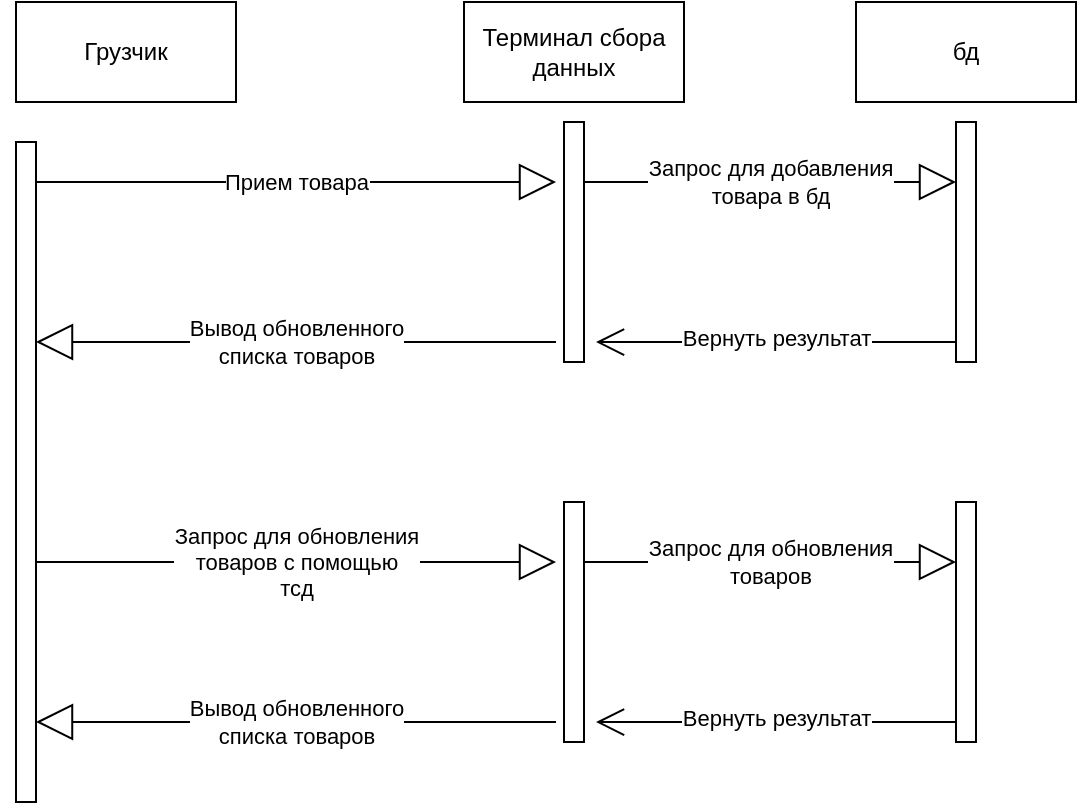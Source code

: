 <mxfile version="24.4.4" type="device">
  <diagram name="Page-1" id="Sj2x6cW2y5JQ7Eo2TBlC">
    <mxGraphModel dx="628" dy="636" grid="1" gridSize="10" guides="1" tooltips="1" connect="1" arrows="1" fold="1" page="1" pageScale="1" pageWidth="827" pageHeight="1169" math="0" shadow="0">
      <root>
        <mxCell id="0" />
        <mxCell id="1" parent="0" />
        <mxCell id="gwOjxGkQuXVdQYi5bwYu-195" value="Грузчик" style="html=1;whiteSpace=wrap;" vertex="1" parent="1">
          <mxGeometry x="80" y="70" width="110" height="50" as="geometry" />
        </mxCell>
        <mxCell id="gwOjxGkQuXVdQYi5bwYu-196" value="" style="html=1;points=[[0,0,0,0,5],[0,1,0,0,-5],[1,0,0,0,5],[1,1,0,0,-5]];perimeter=orthogonalPerimeter;outlineConnect=0;targetShapes=umlLifeline;portConstraint=eastwest;newEdgeStyle={&quot;curved&quot;:0,&quot;rounded&quot;:0};" vertex="1" parent="1">
          <mxGeometry x="80" y="140" width="10" height="330" as="geometry" />
        </mxCell>
        <mxCell id="gwOjxGkQuXVdQYi5bwYu-197" value="Терминал сбора&lt;br&gt;данных" style="html=1;whiteSpace=wrap;" vertex="1" parent="1">
          <mxGeometry x="304" y="70" width="110" height="50" as="geometry" />
        </mxCell>
        <mxCell id="gwOjxGkQuXVdQYi5bwYu-198" value="бд" style="html=1;whiteSpace=wrap;" vertex="1" parent="1">
          <mxGeometry x="500" y="70" width="110" height="50" as="geometry" />
        </mxCell>
        <mxCell id="gwOjxGkQuXVdQYi5bwYu-199" value="Прием товара" style="endArrow=block;endSize=16;endFill=0;html=1;rounded=0;" edge="1" parent="1">
          <mxGeometry width="160" relative="1" as="geometry">
            <mxPoint x="90" y="160" as="sourcePoint" />
            <mxPoint x="350" y="160" as="targetPoint" />
          </mxGeometry>
        </mxCell>
        <mxCell id="gwOjxGkQuXVdQYi5bwYu-200" value="" style="html=1;points=[[0,0,0,0,5],[0,1,0,0,-5],[1,0,0,0,5],[1,1,0,0,-5]];perimeter=orthogonalPerimeter;outlineConnect=0;targetShapes=umlLifeline;portConstraint=eastwest;newEdgeStyle={&quot;curved&quot;:0,&quot;rounded&quot;:0};" vertex="1" parent="1">
          <mxGeometry x="354" y="130" width="10" height="120" as="geometry" />
        </mxCell>
        <mxCell id="gwOjxGkQuXVdQYi5bwYu-201" value="" style="html=1;points=[[0,0,0,0,5],[0,1,0,0,-5],[1,0,0,0,5],[1,1,0,0,-5]];perimeter=orthogonalPerimeter;outlineConnect=0;targetShapes=umlLifeline;portConstraint=eastwest;newEdgeStyle={&quot;curved&quot;:0,&quot;rounded&quot;:0};" vertex="1" parent="1">
          <mxGeometry x="550" y="130" width="10" height="120" as="geometry" />
        </mxCell>
        <mxCell id="gwOjxGkQuXVdQYi5bwYu-202" value="Запрос для добавления&lt;br&gt;товара в бд" style="endArrow=block;endSize=16;endFill=0;html=1;rounded=0;" edge="1" parent="1">
          <mxGeometry width="160" relative="1" as="geometry">
            <mxPoint x="364" y="160" as="sourcePoint" />
            <mxPoint x="550" y="160" as="targetPoint" />
          </mxGeometry>
        </mxCell>
        <mxCell id="gwOjxGkQuXVdQYi5bwYu-203" value="" style="endArrow=open;endFill=1;endSize=12;html=1;rounded=0;entryX=1.6;entryY=0.917;entryDx=0;entryDy=0;entryPerimeter=0;" edge="1" parent="1" source="gwOjxGkQuXVdQYi5bwYu-201" target="gwOjxGkQuXVdQYi5bwYu-200">
          <mxGeometry width="160" relative="1" as="geometry">
            <mxPoint x="270" y="300" as="sourcePoint" />
            <mxPoint x="430" y="300" as="targetPoint" />
          </mxGeometry>
        </mxCell>
        <mxCell id="gwOjxGkQuXVdQYi5bwYu-220" value="Вернуть результат" style="edgeLabel;html=1;align=center;verticalAlign=middle;resizable=0;points=[];" vertex="1" connectable="0" parent="gwOjxGkQuXVdQYi5bwYu-203">
          <mxGeometry x="0.006" y="-2" relative="1" as="geometry">
            <mxPoint as="offset" />
          </mxGeometry>
        </mxCell>
        <mxCell id="gwOjxGkQuXVdQYi5bwYu-204" value="Вывод обновленного&lt;br&gt;списка товаров" style="endArrow=block;endSize=16;endFill=0;html=1;rounded=0;" edge="1" parent="1">
          <mxGeometry width="160" relative="1" as="geometry">
            <mxPoint x="350" y="240" as="sourcePoint" />
            <mxPoint x="90" y="240.0" as="targetPoint" />
          </mxGeometry>
        </mxCell>
        <mxCell id="gwOjxGkQuXVdQYi5bwYu-225" value="Запрос для обновления&lt;br&gt;товаров с помощью&lt;br&gt;тсд" style="endArrow=block;endSize=16;endFill=0;html=1;rounded=0;" edge="1" parent="1">
          <mxGeometry width="160" relative="1" as="geometry">
            <mxPoint x="90" y="350" as="sourcePoint" />
            <mxPoint x="350" y="350" as="targetPoint" />
          </mxGeometry>
        </mxCell>
        <mxCell id="gwOjxGkQuXVdQYi5bwYu-226" value="" style="html=1;points=[[0,0,0,0,5],[0,1,0,0,-5],[1,0,0,0,5],[1,1,0,0,-5]];perimeter=orthogonalPerimeter;outlineConnect=0;targetShapes=umlLifeline;portConstraint=eastwest;newEdgeStyle={&quot;curved&quot;:0,&quot;rounded&quot;:0};" vertex="1" parent="1">
          <mxGeometry x="354" y="320" width="10" height="120" as="geometry" />
        </mxCell>
        <mxCell id="gwOjxGkQuXVdQYi5bwYu-227" value="" style="html=1;points=[[0,0,0,0,5],[0,1,0,0,-5],[1,0,0,0,5],[1,1,0,0,-5]];perimeter=orthogonalPerimeter;outlineConnect=0;targetShapes=umlLifeline;portConstraint=eastwest;newEdgeStyle={&quot;curved&quot;:0,&quot;rounded&quot;:0};" vertex="1" parent="1">
          <mxGeometry x="550" y="320" width="10" height="120" as="geometry" />
        </mxCell>
        <mxCell id="gwOjxGkQuXVdQYi5bwYu-228" value="Запрос для обновления &lt;br&gt;товаров" style="endArrow=block;endSize=16;endFill=0;html=1;rounded=0;" edge="1" parent="1">
          <mxGeometry width="160" relative="1" as="geometry">
            <mxPoint x="364" y="350" as="sourcePoint" />
            <mxPoint x="550" y="350" as="targetPoint" />
          </mxGeometry>
        </mxCell>
        <mxCell id="gwOjxGkQuXVdQYi5bwYu-229" value="" style="endArrow=open;endFill=1;endSize=12;html=1;rounded=0;entryX=1.6;entryY=0.917;entryDx=0;entryDy=0;entryPerimeter=0;" edge="1" parent="1" source="gwOjxGkQuXVdQYi5bwYu-227" target="gwOjxGkQuXVdQYi5bwYu-226">
          <mxGeometry width="160" relative="1" as="geometry">
            <mxPoint x="270" y="490" as="sourcePoint" />
            <mxPoint x="430" y="490" as="targetPoint" />
          </mxGeometry>
        </mxCell>
        <mxCell id="gwOjxGkQuXVdQYi5bwYu-230" value="Вернуть результат" style="edgeLabel;html=1;align=center;verticalAlign=middle;resizable=0;points=[];" vertex="1" connectable="0" parent="gwOjxGkQuXVdQYi5bwYu-229">
          <mxGeometry x="0.006" y="-2" relative="1" as="geometry">
            <mxPoint as="offset" />
          </mxGeometry>
        </mxCell>
        <mxCell id="gwOjxGkQuXVdQYi5bwYu-231" value="Вывод обновленного&lt;br&gt;списка товаров" style="endArrow=block;endSize=16;endFill=0;html=1;rounded=0;" edge="1" parent="1">
          <mxGeometry width="160" relative="1" as="geometry">
            <mxPoint x="350" y="430" as="sourcePoint" />
            <mxPoint x="90" y="430.0" as="targetPoint" />
          </mxGeometry>
        </mxCell>
      </root>
    </mxGraphModel>
  </diagram>
</mxfile>
